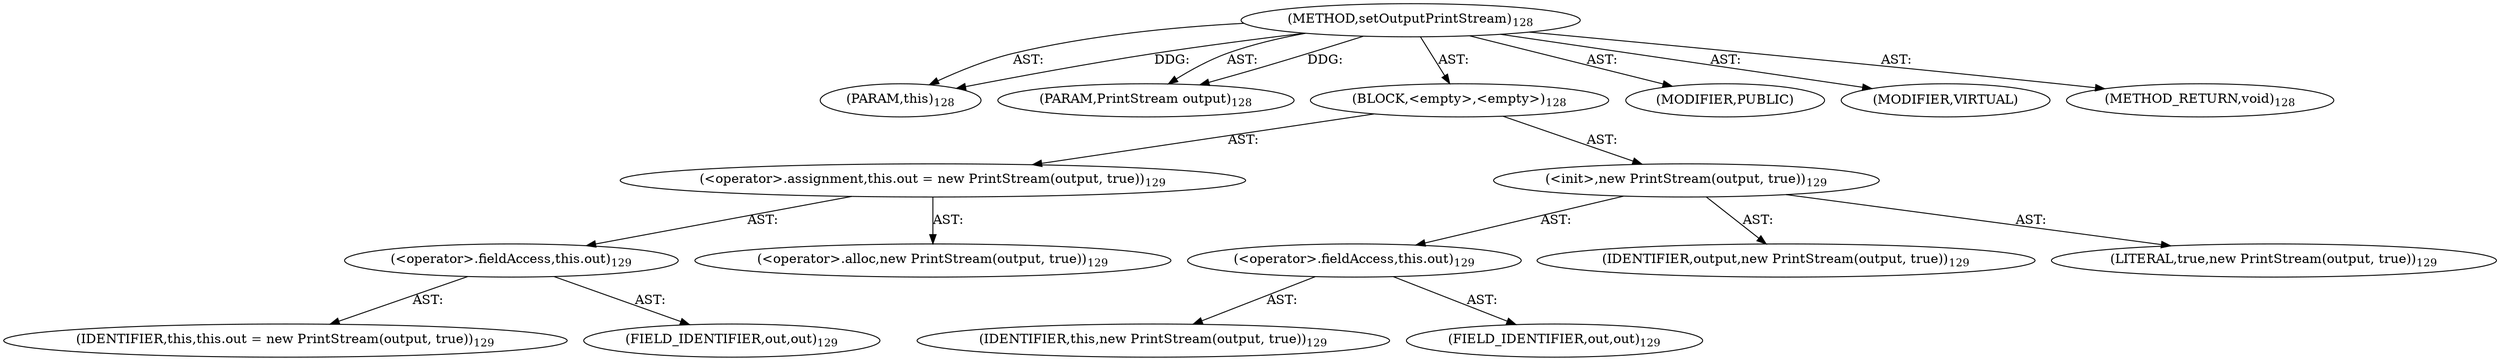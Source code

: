 digraph "setOutputPrintStream" {  
"111669149698" [label = <(METHOD,setOutputPrintStream)<SUB>128</SUB>> ]
"115964116993" [label = <(PARAM,this)<SUB>128</SUB>> ]
"115964117001" [label = <(PARAM,PrintStream output)<SUB>128</SUB>> ]
"25769803778" [label = <(BLOCK,&lt;empty&gt;,&lt;empty&gt;)<SUB>128</SUB>> ]
"30064771082" [label = <(&lt;operator&gt;.assignment,this.out = new PrintStream(output, true))<SUB>129</SUB>> ]
"30064771083" [label = <(&lt;operator&gt;.fieldAccess,this.out)<SUB>129</SUB>> ]
"68719476737" [label = <(IDENTIFIER,this,this.out = new PrintStream(output, true))<SUB>129</SUB>> ]
"55834574853" [label = <(FIELD_IDENTIFIER,out,out)<SUB>129</SUB>> ]
"30064771084" [label = <(&lt;operator&gt;.alloc,new PrintStream(output, true))<SUB>129</SUB>> ]
"30064771085" [label = <(&lt;init&gt;,new PrintStream(output, true))<SUB>129</SUB>> ]
"30064771086" [label = <(&lt;operator&gt;.fieldAccess,this.out)<SUB>129</SUB>> ]
"68719476754" [label = <(IDENTIFIER,this,new PrintStream(output, true))<SUB>129</SUB>> ]
"55834574854" [label = <(FIELD_IDENTIFIER,out,out)<SUB>129</SUB>> ]
"68719476755" [label = <(IDENTIFIER,output,new PrintStream(output, true))<SUB>129</SUB>> ]
"90194313217" [label = <(LITERAL,true,new PrintStream(output, true))<SUB>129</SUB>> ]
"133143986189" [label = <(MODIFIER,PUBLIC)> ]
"133143986190" [label = <(MODIFIER,VIRTUAL)> ]
"128849018882" [label = <(METHOD_RETURN,void)<SUB>128</SUB>> ]
  "111669149698" -> "115964116993"  [ label = "AST: "] 
  "111669149698" -> "115964117001"  [ label = "AST: "] 
  "111669149698" -> "25769803778"  [ label = "AST: "] 
  "111669149698" -> "133143986189"  [ label = "AST: "] 
  "111669149698" -> "133143986190"  [ label = "AST: "] 
  "111669149698" -> "128849018882"  [ label = "AST: "] 
  "25769803778" -> "30064771082"  [ label = "AST: "] 
  "25769803778" -> "30064771085"  [ label = "AST: "] 
  "30064771082" -> "30064771083"  [ label = "AST: "] 
  "30064771082" -> "30064771084"  [ label = "AST: "] 
  "30064771083" -> "68719476737"  [ label = "AST: "] 
  "30064771083" -> "55834574853"  [ label = "AST: "] 
  "30064771085" -> "30064771086"  [ label = "AST: "] 
  "30064771085" -> "68719476755"  [ label = "AST: "] 
  "30064771085" -> "90194313217"  [ label = "AST: "] 
  "30064771086" -> "68719476754"  [ label = "AST: "] 
  "30064771086" -> "55834574854"  [ label = "AST: "] 
  "111669149698" -> "115964116993"  [ label = "DDG: "] 
  "111669149698" -> "115964117001"  [ label = "DDG: "] 
}
